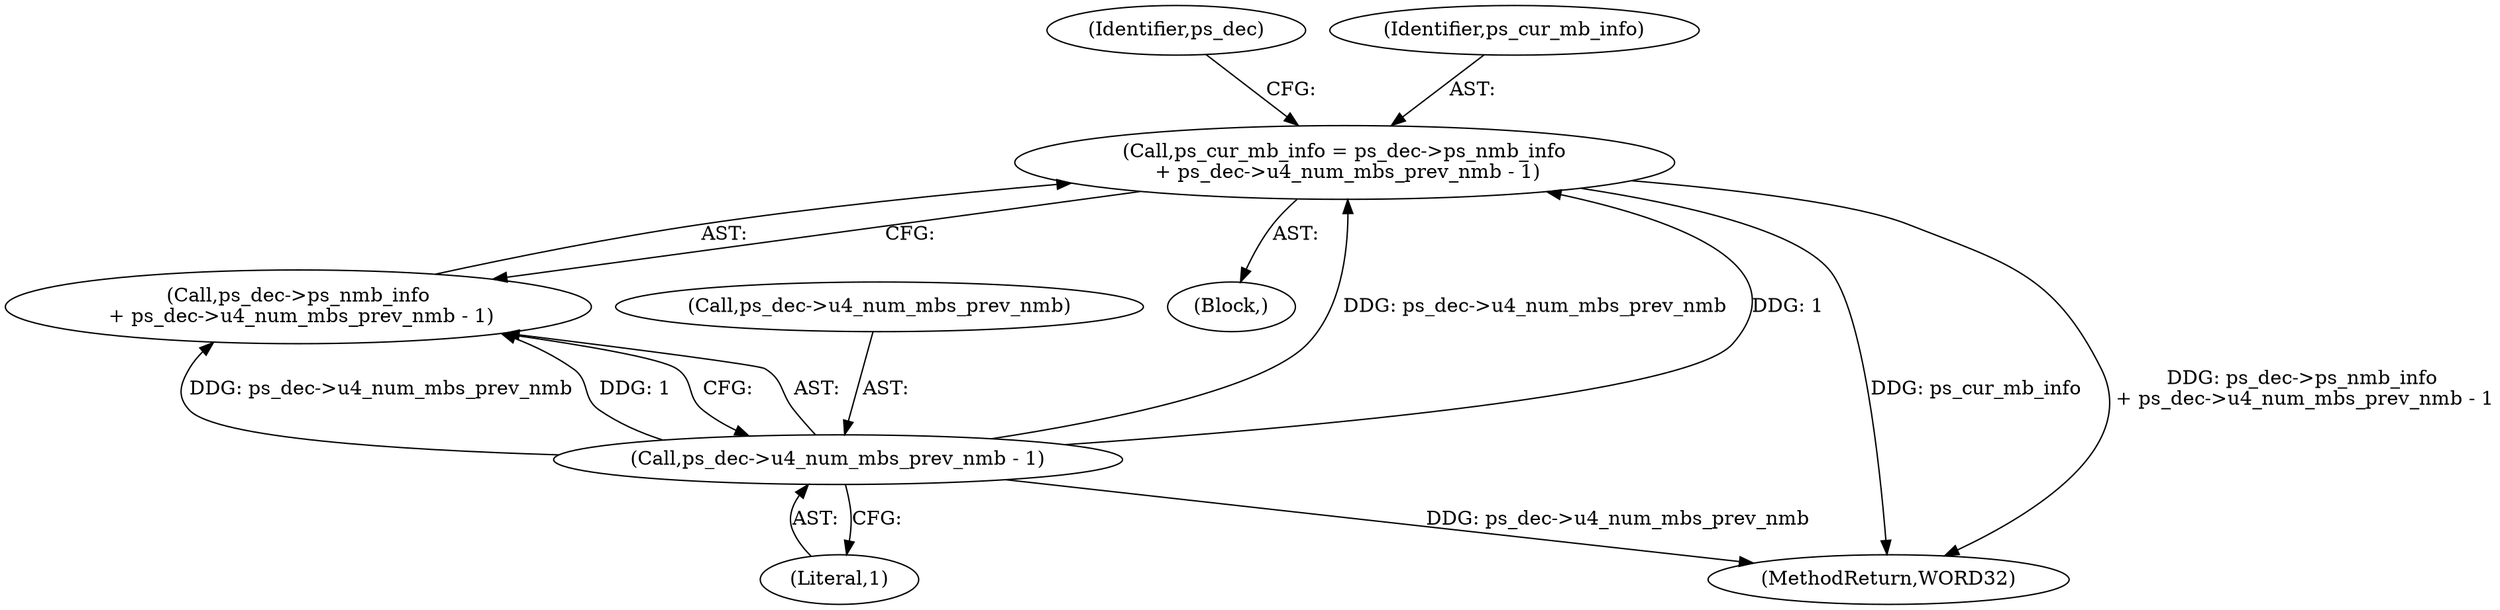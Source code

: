 digraph "0_Android_9a00f562a612d56e7b2b989d168647db900ba6cf@pointer" {
"1000619" [label="(Call,ps_cur_mb_info = ps_dec->ps_nmb_info\n + ps_dec->u4_num_mbs_prev_nmb - 1)"];
"1000625" [label="(Call,ps_dec->u4_num_mbs_prev_nmb - 1)"];
"1000629" [label="(Literal,1)"];
"1000621" [label="(Call,ps_dec->ps_nmb_info\n + ps_dec->u4_num_mbs_prev_nmb - 1)"];
"1000632" [label="(Identifier,ps_dec)"];
"1000619" [label="(Call,ps_cur_mb_info = ps_dec->ps_nmb_info\n + ps_dec->u4_num_mbs_prev_nmb - 1)"];
"1000626" [label="(Call,ps_dec->u4_num_mbs_prev_nmb)"];
"1000625" [label="(Call,ps_dec->u4_num_mbs_prev_nmb - 1)"];
"1000618" [label="(Block,)"];
"1001450" [label="(MethodReturn,WORD32)"];
"1000620" [label="(Identifier,ps_cur_mb_info)"];
"1000619" -> "1000618"  [label="AST: "];
"1000619" -> "1000621"  [label="CFG: "];
"1000620" -> "1000619"  [label="AST: "];
"1000621" -> "1000619"  [label="AST: "];
"1000632" -> "1000619"  [label="CFG: "];
"1000619" -> "1001450"  [label="DDG: ps_dec->ps_nmb_info\n + ps_dec->u4_num_mbs_prev_nmb - 1"];
"1000619" -> "1001450"  [label="DDG: ps_cur_mb_info"];
"1000625" -> "1000619"  [label="DDG: ps_dec->u4_num_mbs_prev_nmb"];
"1000625" -> "1000619"  [label="DDG: 1"];
"1000625" -> "1000621"  [label="AST: "];
"1000625" -> "1000629"  [label="CFG: "];
"1000626" -> "1000625"  [label="AST: "];
"1000629" -> "1000625"  [label="AST: "];
"1000621" -> "1000625"  [label="CFG: "];
"1000625" -> "1001450"  [label="DDG: ps_dec->u4_num_mbs_prev_nmb"];
"1000625" -> "1000621"  [label="DDG: ps_dec->u4_num_mbs_prev_nmb"];
"1000625" -> "1000621"  [label="DDG: 1"];
}
